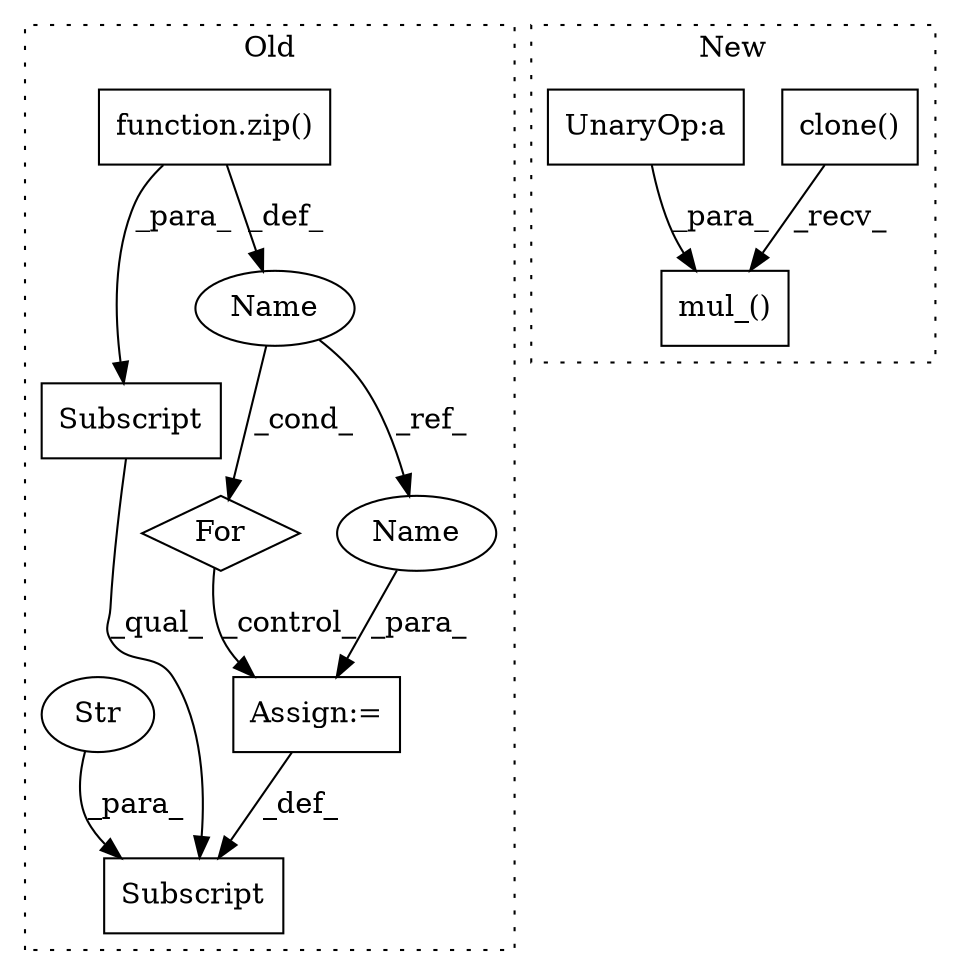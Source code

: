 digraph G {
subgraph cluster0 {
1 [label="function.zip()" a="75" s="7396,7428" l="4,1" shape="box"];
3 [label="Subscript" a="63" s="7447,0" l="25,0" shape="box"];
4 [label="Str" a="66" s="7461" l="10" shape="ellipse"];
5 [label="Subscript" a="63" s="7447,0" l="13,0" shape="box"];
6 [label="For" a="107" s="7376,7429" l="4,18" shape="diamond"];
7 [label="Name" a="87" s="7383" l="9" shape="ellipse"];
8 [label="Assign:=" a="68" s="7472" l="3" shape="box"];
11 [label="Name" a="87" s="7475" l="9" shape="ellipse"];
label = "Old";
style="dotted";
}
subgraph cluster1 {
2 [label="clone()" a="75" s="6426" l="14" shape="box"];
9 [label="mul_()" a="75" s="6426,6493" l="45,1" shape="box"];
10 [label="UnaryOp:a" a="61" s="6471" l="22" shape="box"];
label = "New";
style="dotted";
}
1 -> 5 [label="_para_"];
1 -> 7 [label="_def_"];
2 -> 9 [label="_recv_"];
4 -> 3 [label="_para_"];
5 -> 3 [label="_qual_"];
6 -> 8 [label="_control_"];
7 -> 6 [label="_cond_"];
7 -> 11 [label="_ref_"];
8 -> 3 [label="_def_"];
10 -> 9 [label="_para_"];
11 -> 8 [label="_para_"];
}